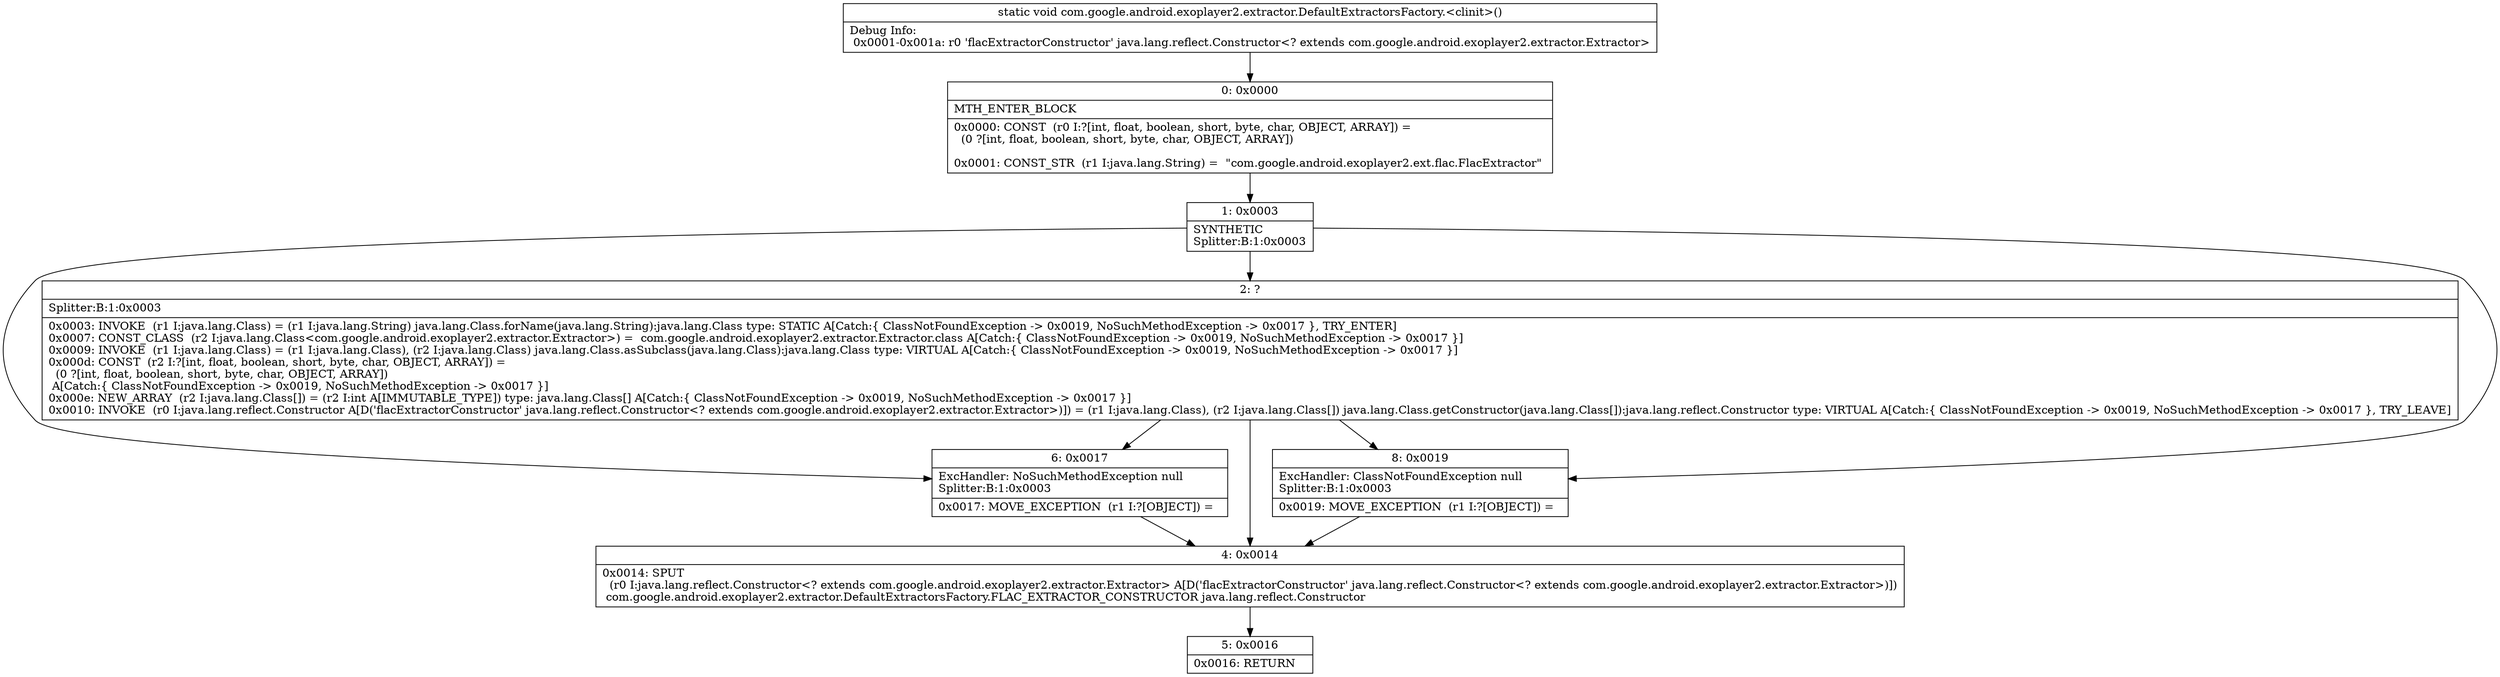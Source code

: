 digraph "CFG forcom.google.android.exoplayer2.extractor.DefaultExtractorsFactory.\<clinit\>()V" {
Node_0 [shape=record,label="{0\:\ 0x0000|MTH_ENTER_BLOCK\l|0x0000: CONST  (r0 I:?[int, float, boolean, short, byte, char, OBJECT, ARRAY]) = \l  (0 ?[int, float, boolean, short, byte, char, OBJECT, ARRAY])\l \l0x0001: CONST_STR  (r1 I:java.lang.String) =  \"com.google.android.exoplayer2.ext.flac.FlacExtractor\" \l}"];
Node_1 [shape=record,label="{1\:\ 0x0003|SYNTHETIC\lSplitter:B:1:0x0003\l}"];
Node_2 [shape=record,label="{2\:\ ?|Splitter:B:1:0x0003\l|0x0003: INVOKE  (r1 I:java.lang.Class) = (r1 I:java.lang.String) java.lang.Class.forName(java.lang.String):java.lang.Class type: STATIC A[Catch:\{ ClassNotFoundException \-\> 0x0019, NoSuchMethodException \-\> 0x0017 \}, TRY_ENTER]\l0x0007: CONST_CLASS  (r2 I:java.lang.Class\<com.google.android.exoplayer2.extractor.Extractor\>) =  com.google.android.exoplayer2.extractor.Extractor.class A[Catch:\{ ClassNotFoundException \-\> 0x0019, NoSuchMethodException \-\> 0x0017 \}]\l0x0009: INVOKE  (r1 I:java.lang.Class) = (r1 I:java.lang.Class), (r2 I:java.lang.Class) java.lang.Class.asSubclass(java.lang.Class):java.lang.Class type: VIRTUAL A[Catch:\{ ClassNotFoundException \-\> 0x0019, NoSuchMethodException \-\> 0x0017 \}]\l0x000d: CONST  (r2 I:?[int, float, boolean, short, byte, char, OBJECT, ARRAY]) = \l  (0 ?[int, float, boolean, short, byte, char, OBJECT, ARRAY])\l A[Catch:\{ ClassNotFoundException \-\> 0x0019, NoSuchMethodException \-\> 0x0017 \}]\l0x000e: NEW_ARRAY  (r2 I:java.lang.Class[]) = (r2 I:int A[IMMUTABLE_TYPE]) type: java.lang.Class[] A[Catch:\{ ClassNotFoundException \-\> 0x0019, NoSuchMethodException \-\> 0x0017 \}]\l0x0010: INVOKE  (r0 I:java.lang.reflect.Constructor A[D('flacExtractorConstructor' java.lang.reflect.Constructor\<? extends com.google.android.exoplayer2.extractor.Extractor\>)]) = (r1 I:java.lang.Class), (r2 I:java.lang.Class[]) java.lang.Class.getConstructor(java.lang.Class[]):java.lang.reflect.Constructor type: VIRTUAL A[Catch:\{ ClassNotFoundException \-\> 0x0019, NoSuchMethodException \-\> 0x0017 \}, TRY_LEAVE]\l}"];
Node_4 [shape=record,label="{4\:\ 0x0014|0x0014: SPUT  \l  (r0 I:java.lang.reflect.Constructor\<? extends com.google.android.exoplayer2.extractor.Extractor\> A[D('flacExtractorConstructor' java.lang.reflect.Constructor\<? extends com.google.android.exoplayer2.extractor.Extractor\>)])\l com.google.android.exoplayer2.extractor.DefaultExtractorsFactory.FLAC_EXTRACTOR_CONSTRUCTOR java.lang.reflect.Constructor \l}"];
Node_5 [shape=record,label="{5\:\ 0x0016|0x0016: RETURN   \l}"];
Node_6 [shape=record,label="{6\:\ 0x0017|ExcHandler: NoSuchMethodException null\lSplitter:B:1:0x0003\l|0x0017: MOVE_EXCEPTION  (r1 I:?[OBJECT]) =  \l}"];
Node_8 [shape=record,label="{8\:\ 0x0019|ExcHandler: ClassNotFoundException null\lSplitter:B:1:0x0003\l|0x0019: MOVE_EXCEPTION  (r1 I:?[OBJECT]) =  \l}"];
MethodNode[shape=record,label="{static void com.google.android.exoplayer2.extractor.DefaultExtractorsFactory.\<clinit\>()  | Debug Info:\l  0x0001\-0x001a: r0 'flacExtractorConstructor' java.lang.reflect.Constructor\<? extends com.google.android.exoplayer2.extractor.Extractor\>\l}"];
MethodNode -> Node_0;
Node_0 -> Node_1;
Node_1 -> Node_2;
Node_1 -> Node_8;
Node_1 -> Node_6;
Node_2 -> Node_8;
Node_2 -> Node_6;
Node_2 -> Node_4;
Node_4 -> Node_5;
Node_6 -> Node_4;
Node_8 -> Node_4;
}

